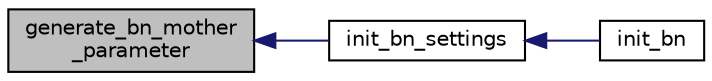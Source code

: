 digraph "generate_bn_mother_parameter"
{
  edge [fontname="Helvetica",fontsize="10",labelfontname="Helvetica",labelfontsize="10"];
  node [fontname="Helvetica",fontsize="10",shape=record];
  rankdir="LR";
  Node27 [label="generate_bn_mother\l_parameter",height=0.2,width=0.4,color="black", fillcolor="grey75", style="filled", fontcolor="black"];
  Node27 -> Node28 [dir="back",color="midnightblue",fontsize="10",style="solid"];
  Node28 [label="init_bn_settings",height=0.2,width=0.4,color="black", fillcolor="white", style="filled",URL="$curve__settings_8h.html#a8107b3c4a1ffd201c295046d5ca9cdc1"];
  Node28 -> Node29 [dir="back",color="midnightblue",fontsize="10",style="solid"];
  Node29 [label="init_bn",height=0.2,width=0.4,color="black", fillcolor="white", style="filled",URL="$bn__inits_8h.html#acc68302a1ac11a5cd72808edd14682ba"];
}

